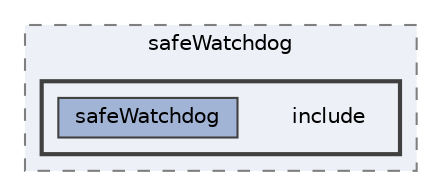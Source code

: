 digraph "include"
{
 // LATEX_PDF_SIZE
  bgcolor="transparent";
  edge [fontname=Helvetica,fontsize=10,labelfontname=Helvetica,labelfontsize=10];
  node [fontname=Helvetica,fontsize=10,shape=box,height=0.2,width=0.4];
  compound=true
  subgraph clusterdir_581ad80741a2b516545a066e5cb268d9 {
    graph [ bgcolor="#edf0f7", pencolor="grey50", label="safeWatchdog", fontname=Helvetica,fontsize=10 style="filled,dashed", URL="dir_581ad80741a2b516545a066e5cb268d9.html",tooltip=""]
  subgraph clusterdir_c6097fee417ab297368cea94a1cfc9ac {
    graph [ bgcolor="#edf0f7", pencolor="grey25", label="", fontname=Helvetica,fontsize=10 style="filled,bold", URL="dir_c6097fee417ab297368cea94a1cfc9ac.html",tooltip=""]
    dir_c6097fee417ab297368cea94a1cfc9ac [shape=plaintext, label="include"];
  dir_935255bc230270770c7c7f09756a1cf7 [label="safeWatchdog", fillcolor="#a2b4d6", color="grey25", style="filled", URL="dir_935255bc230270770c7c7f09756a1cf7.html",tooltip=""];
  }
  }
}
